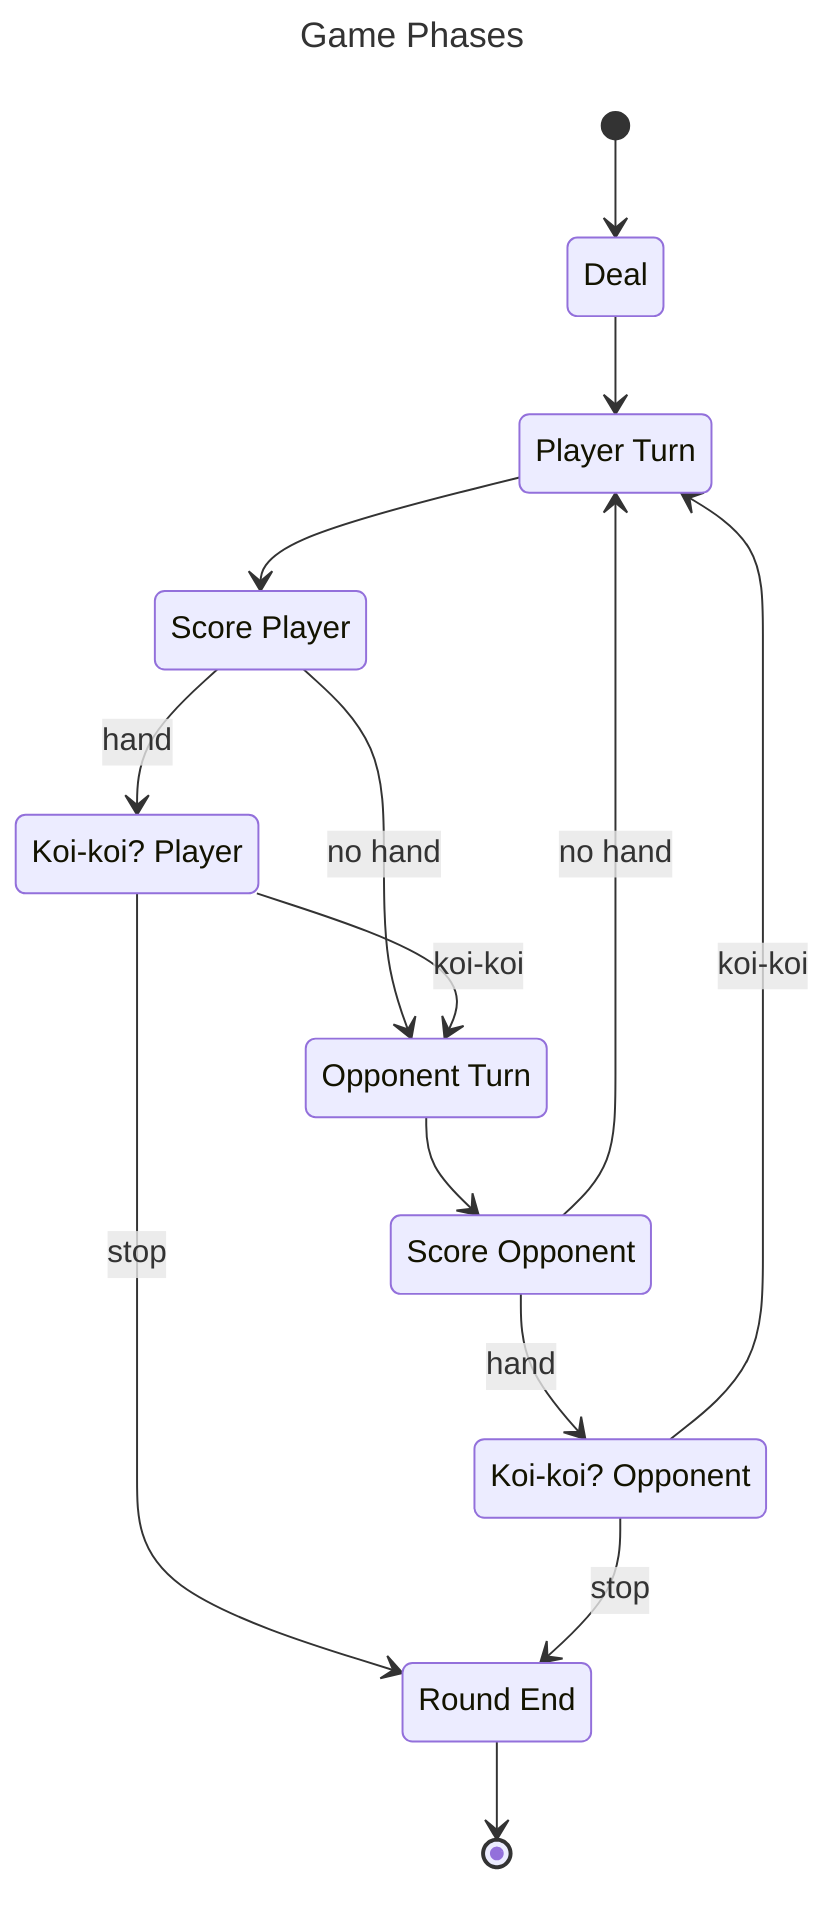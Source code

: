 ---
id: fbd6b087-81d6-4d57-ba50-c316c1be2fae
title: Game Phases
---
stateDiagram-v2
    %% Define state labels upfront to avoid repetition
    s1: Deal
    s2: Player Turn
    s3: Opponent Turn
    s4: Score Player
    s5: Score Opponent
    s6: Koi-koi? Player
    s7: Koi-koi? Opponent
    s8: Round End

    [*] --> s1
    s1 --> s2
    s2 --> s4
    s4 --> s6 : hand
    s4 --> s3 : no hand
    s6 --> s3 : koi-koi
    s6 --> s8 : stop
    s3 --> s5 
    s5 --> s7 : hand
    s5 --> s2 : no hand
    s7 --> s2 : koi-koi
    s7 --> s8 : stop
    s8 --> [*]